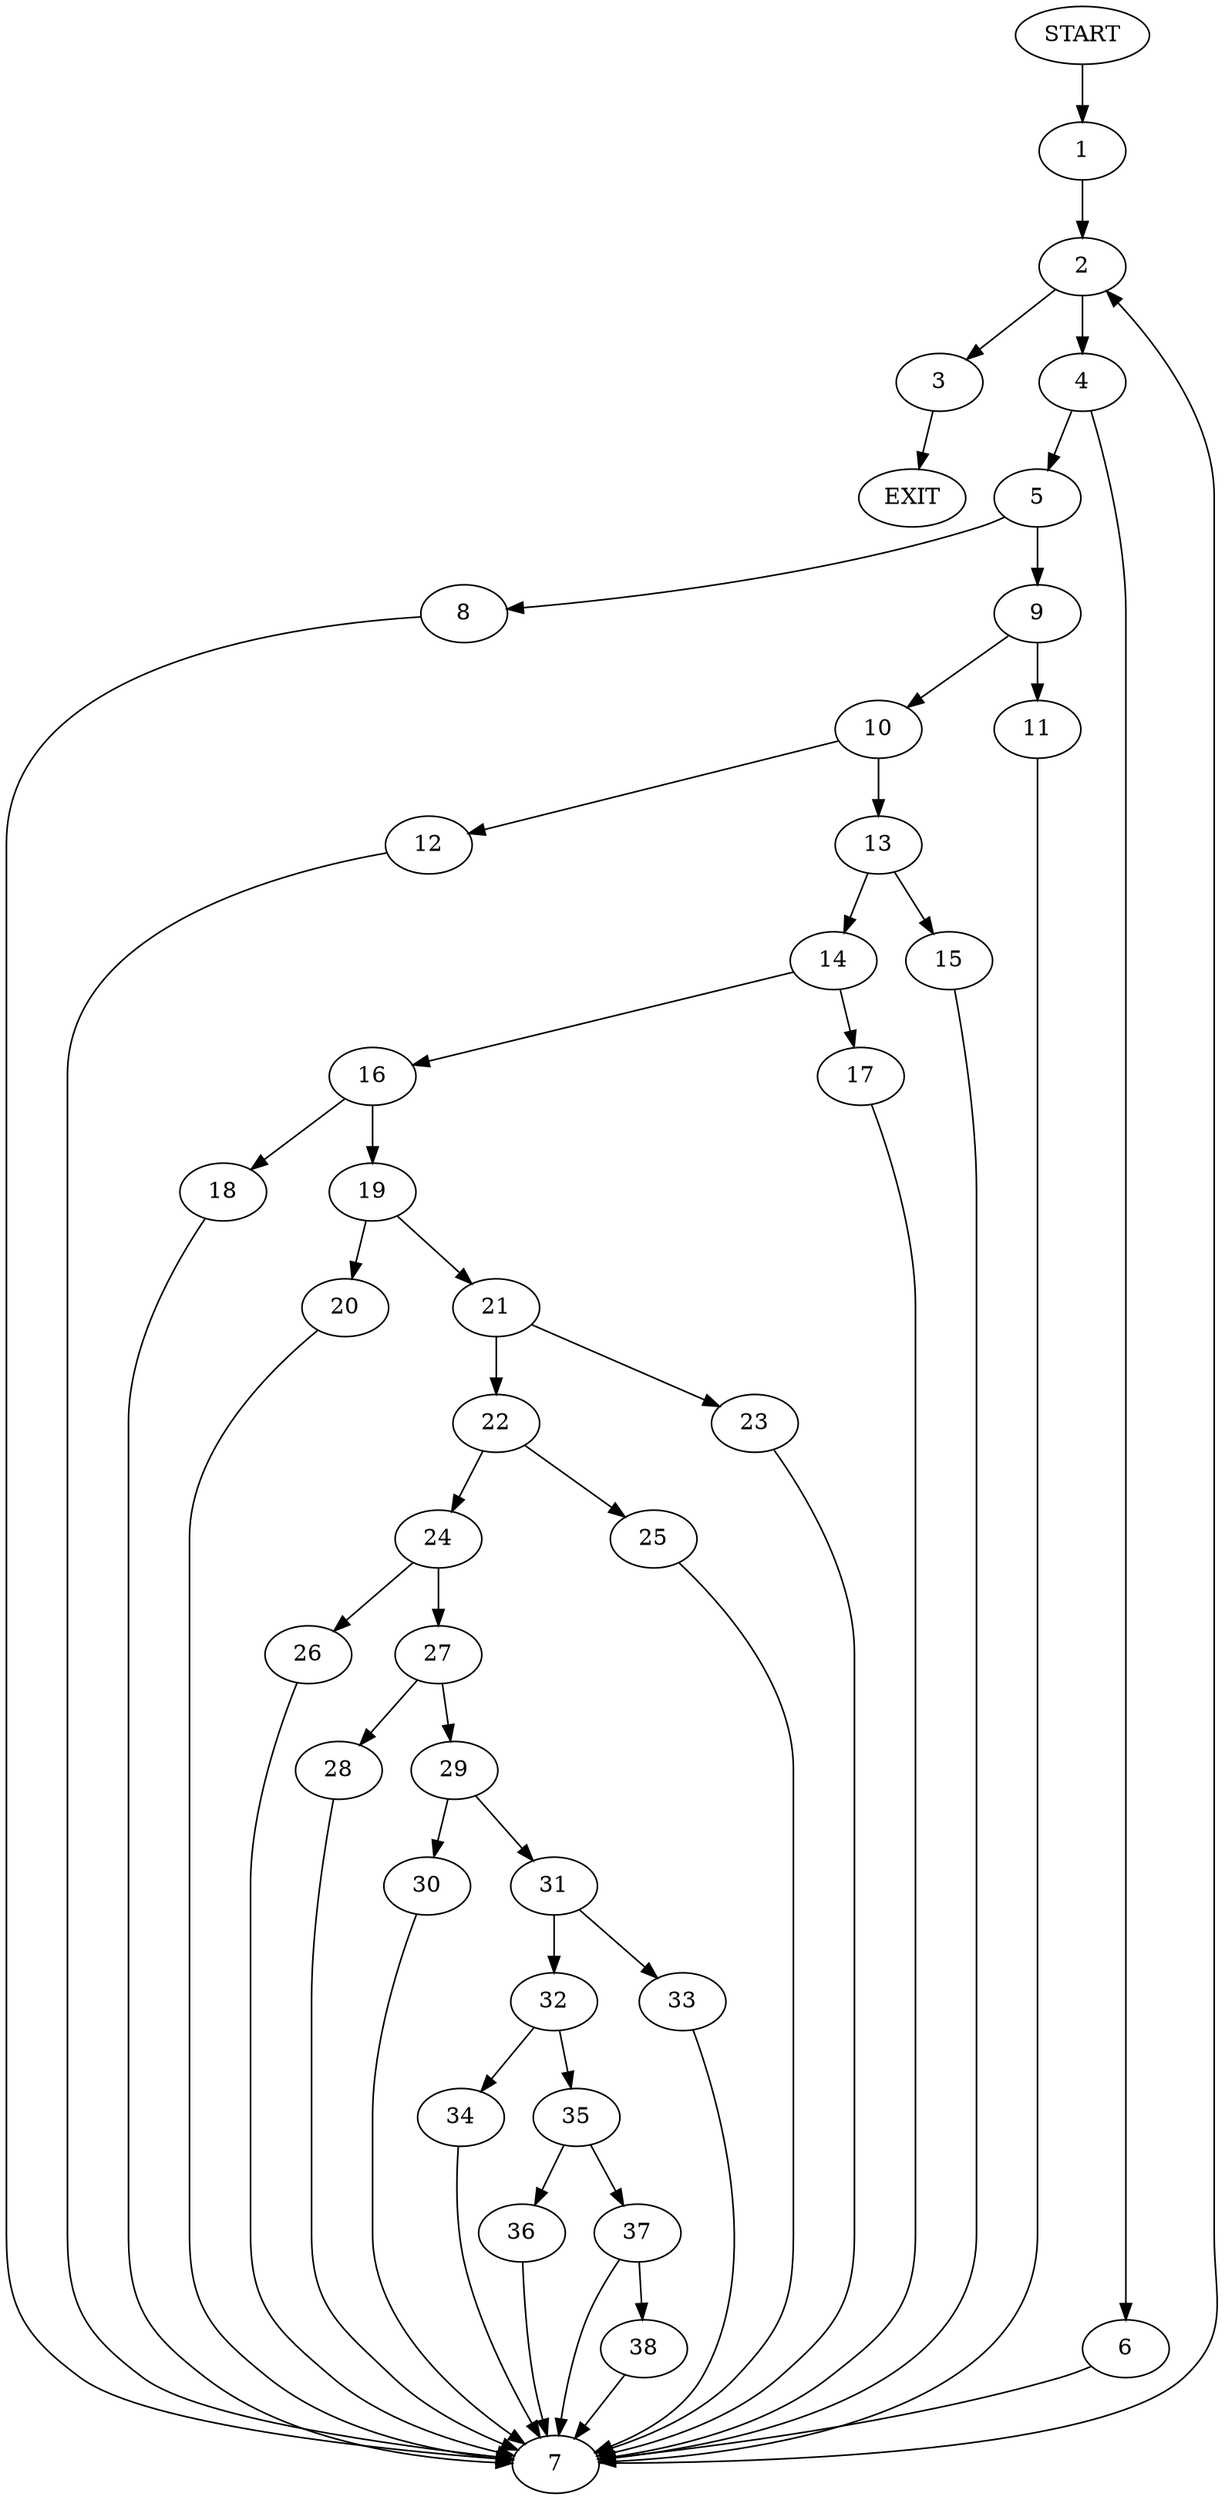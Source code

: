 digraph {
0 [label="START"]
39 [label="EXIT"]
0 -> 1
1 -> 2
2 -> 3
2 -> 4
4 -> 5
4 -> 6
3 -> 39
6 -> 7
5 -> 8
5 -> 9
7 -> 2
9 -> 10
9 -> 11
8 -> 7
10 -> 12
10 -> 13
11 -> 7
12 -> 7
13 -> 14
13 -> 15
15 -> 7
14 -> 16
14 -> 17
17 -> 7
16 -> 18
16 -> 19
18 -> 7
19 -> 20
19 -> 21
20 -> 7
21 -> 22
21 -> 23
22 -> 24
22 -> 25
23 -> 7
25 -> 7
24 -> 26
24 -> 27
26 -> 7
27 -> 28
27 -> 29
28 -> 7
29 -> 30
29 -> 31
30 -> 7
31 -> 32
31 -> 33
33 -> 7
32 -> 34
32 -> 35
34 -> 7
35 -> 36
35 -> 37
37 -> 7
37 -> 38
36 -> 7
38 -> 7
}
